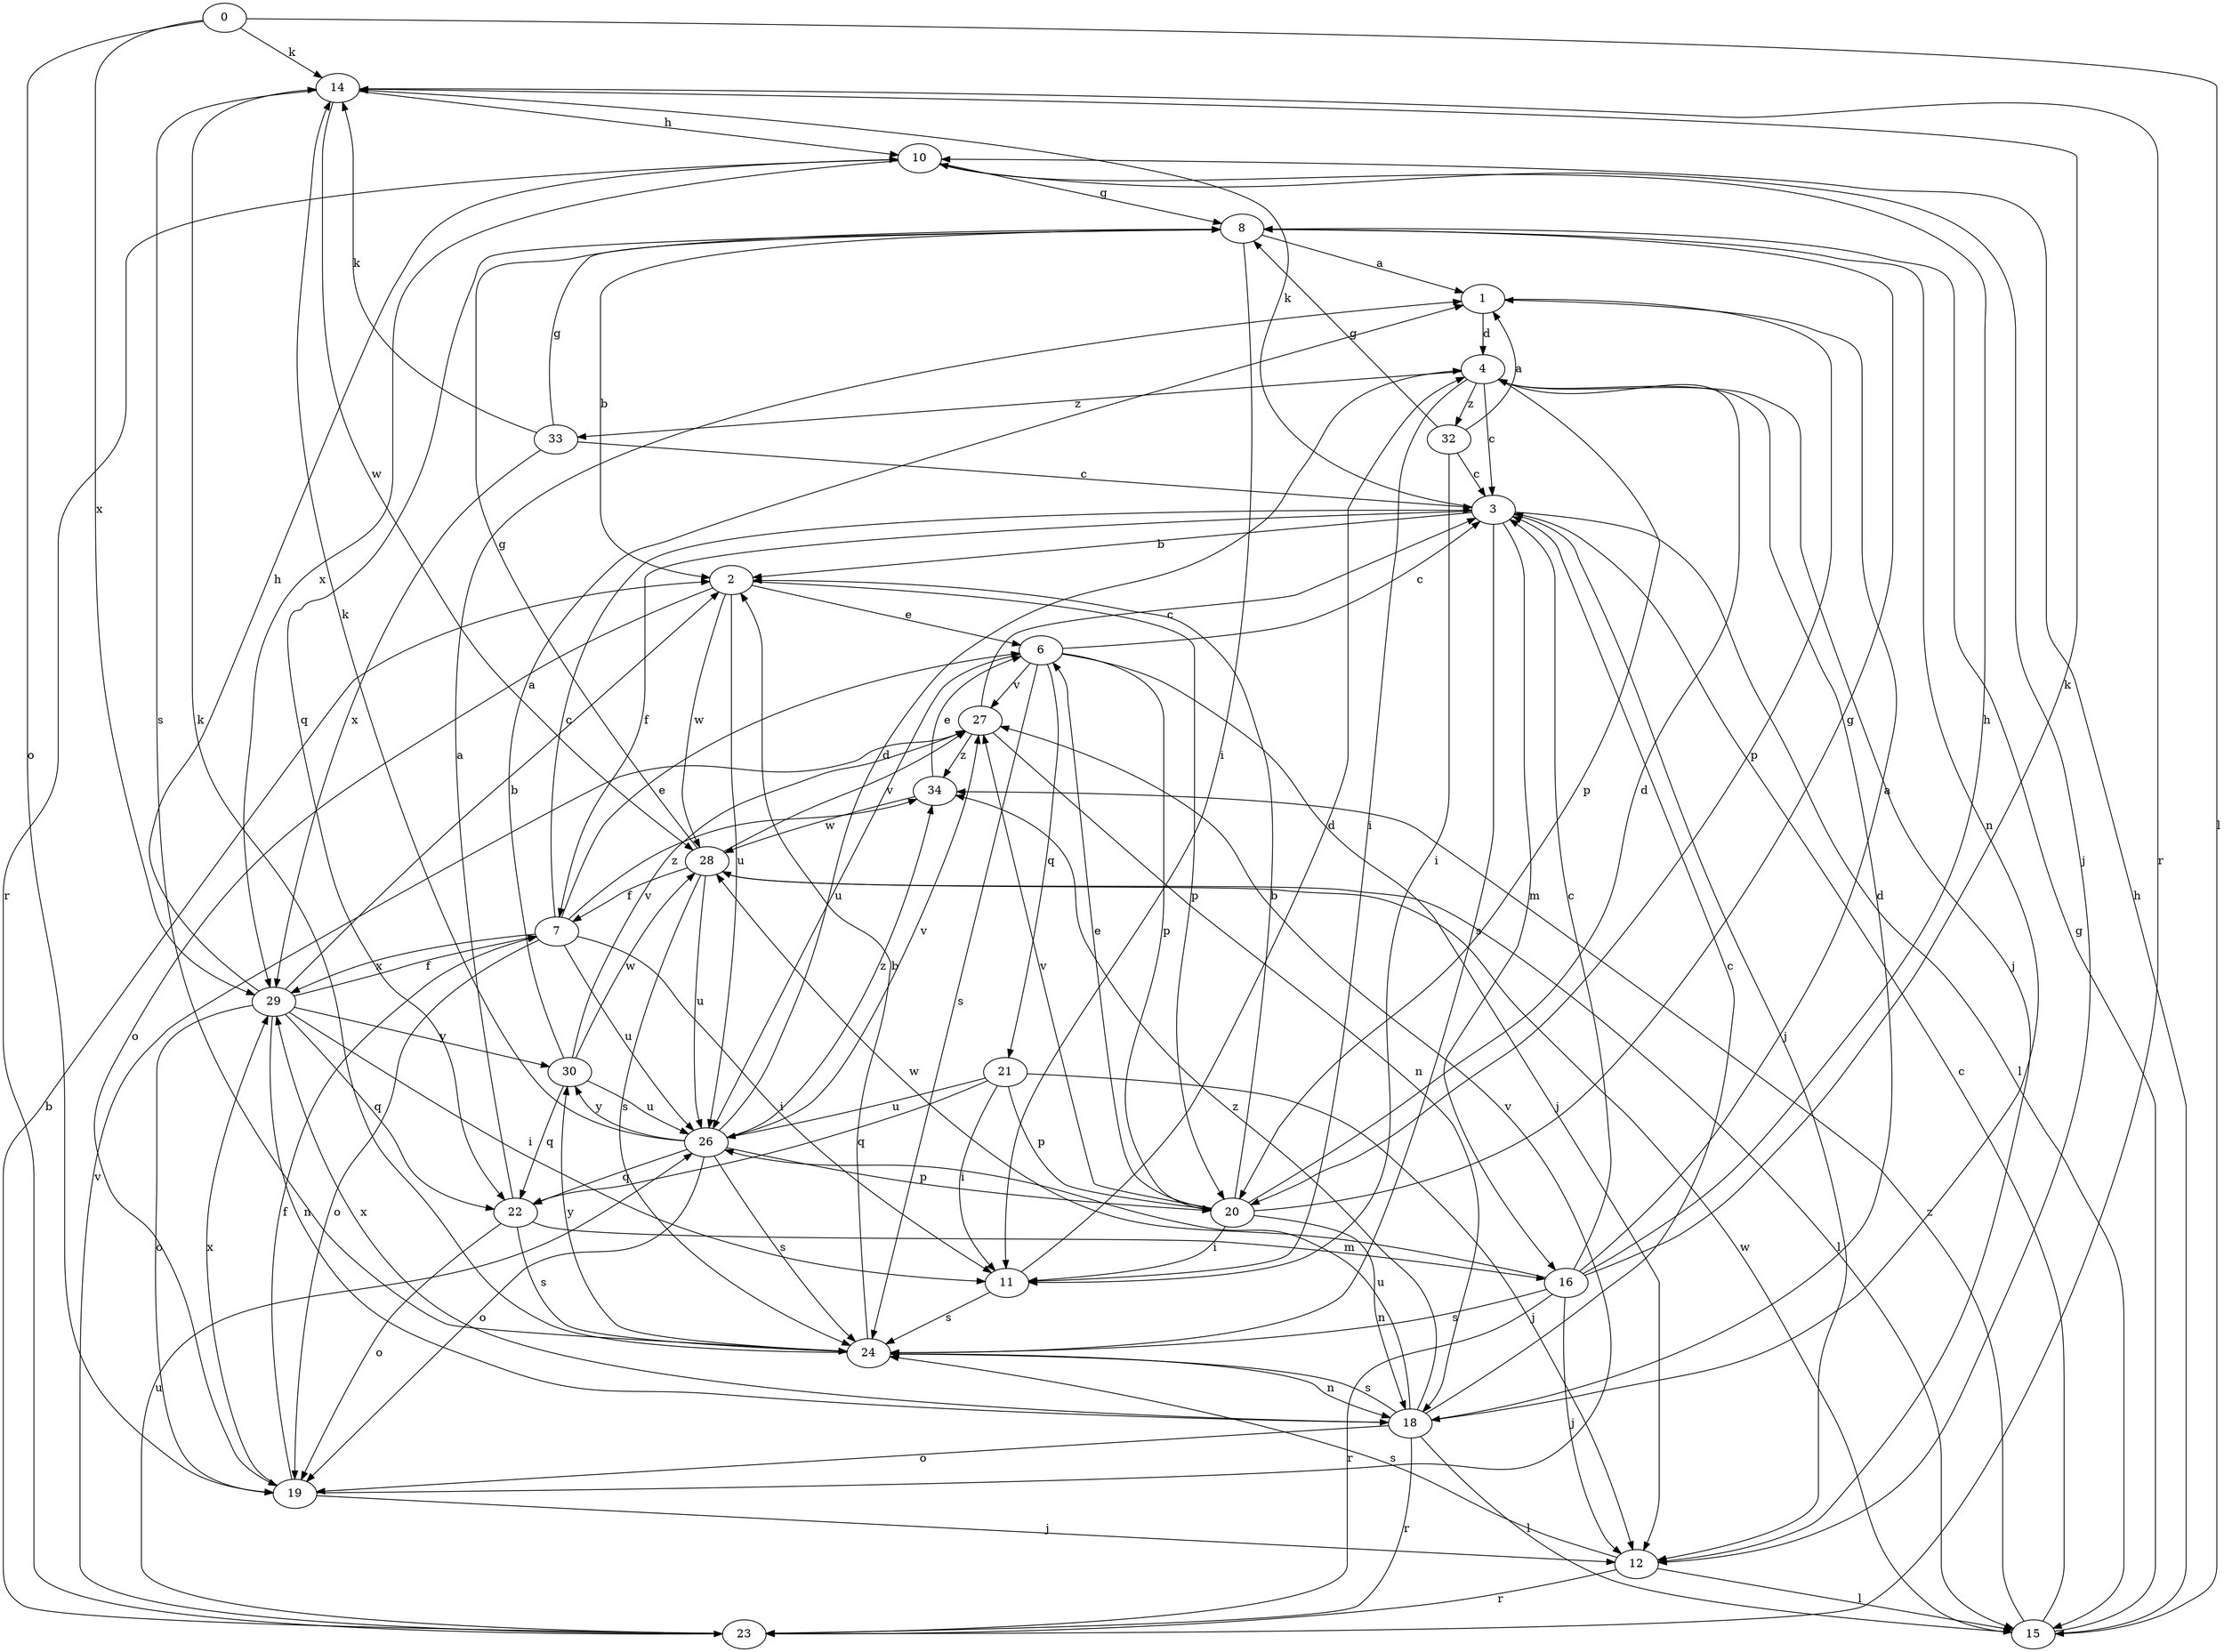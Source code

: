 strict digraph  {
0;
1;
2;
3;
4;
6;
7;
8;
10;
11;
12;
14;
15;
16;
18;
19;
20;
21;
22;
23;
24;
26;
27;
28;
29;
30;
32;
33;
34;
0 -> 14  [label=k];
0 -> 15  [label=l];
0 -> 19  [label=o];
0 -> 29  [label=x];
1 -> 4  [label=d];
1 -> 20  [label=p];
2 -> 6  [label=e];
2 -> 19  [label=o];
2 -> 20  [label=p];
2 -> 26  [label=u];
2 -> 28  [label=w];
3 -> 2  [label=b];
3 -> 7  [label=f];
3 -> 12  [label=j];
3 -> 14  [label=k];
3 -> 15  [label=l];
3 -> 16  [label=m];
3 -> 24  [label=s];
4 -> 3  [label=c];
4 -> 11  [label=i];
4 -> 12  [label=j];
4 -> 20  [label=p];
4 -> 32  [label=z];
4 -> 33  [label=z];
6 -> 3  [label=c];
6 -> 12  [label=j];
6 -> 20  [label=p];
6 -> 21  [label=q];
6 -> 24  [label=s];
6 -> 26  [label=u];
6 -> 27  [label=v];
7 -> 3  [label=c];
7 -> 6  [label=e];
7 -> 11  [label=i];
7 -> 19  [label=o];
7 -> 26  [label=u];
7 -> 29  [label=x];
7 -> 34  [label=z];
8 -> 1  [label=a];
8 -> 2  [label=b];
8 -> 11  [label=i];
8 -> 18  [label=n];
8 -> 22  [label=q];
10 -> 8  [label=g];
10 -> 12  [label=j];
10 -> 23  [label=r];
10 -> 29  [label=x];
11 -> 4  [label=d];
11 -> 24  [label=s];
12 -> 15  [label=l];
12 -> 23  [label=r];
12 -> 24  [label=s];
14 -> 10  [label=h];
14 -> 23  [label=r];
14 -> 24  [label=s];
14 -> 28  [label=w];
15 -> 3  [label=c];
15 -> 8  [label=g];
15 -> 10  [label=h];
15 -> 28  [label=w];
15 -> 34  [label=z];
16 -> 1  [label=a];
16 -> 3  [label=c];
16 -> 10  [label=h];
16 -> 12  [label=j];
16 -> 14  [label=k];
16 -> 23  [label=r];
16 -> 24  [label=s];
16 -> 28  [label=w];
18 -> 3  [label=c];
18 -> 4  [label=d];
18 -> 15  [label=l];
18 -> 19  [label=o];
18 -> 23  [label=r];
18 -> 24  [label=s];
18 -> 26  [label=u];
18 -> 29  [label=x];
18 -> 34  [label=z];
19 -> 7  [label=f];
19 -> 12  [label=j];
19 -> 27  [label=v];
19 -> 29  [label=x];
20 -> 2  [label=b];
20 -> 4  [label=d];
20 -> 6  [label=e];
20 -> 8  [label=g];
20 -> 11  [label=i];
20 -> 18  [label=n];
20 -> 27  [label=v];
21 -> 11  [label=i];
21 -> 12  [label=j];
21 -> 20  [label=p];
21 -> 22  [label=q];
21 -> 26  [label=u];
22 -> 1  [label=a];
22 -> 16  [label=m];
22 -> 19  [label=o];
22 -> 24  [label=s];
23 -> 2  [label=b];
23 -> 26  [label=u];
23 -> 27  [label=v];
24 -> 2  [label=b];
24 -> 14  [label=k];
24 -> 18  [label=n];
24 -> 30  [label=y];
26 -> 4  [label=d];
26 -> 14  [label=k];
26 -> 19  [label=o];
26 -> 20  [label=p];
26 -> 22  [label=q];
26 -> 24  [label=s];
26 -> 27  [label=v];
26 -> 30  [label=y];
26 -> 34  [label=z];
27 -> 3  [label=c];
27 -> 18  [label=n];
27 -> 34  [label=z];
28 -> 7  [label=f];
28 -> 8  [label=g];
28 -> 15  [label=l];
28 -> 24  [label=s];
28 -> 26  [label=u];
28 -> 27  [label=v];
29 -> 2  [label=b];
29 -> 7  [label=f];
29 -> 10  [label=h];
29 -> 11  [label=i];
29 -> 18  [label=n];
29 -> 19  [label=o];
29 -> 22  [label=q];
29 -> 30  [label=y];
30 -> 1  [label=a];
30 -> 22  [label=q];
30 -> 26  [label=u];
30 -> 27  [label=v];
30 -> 28  [label=w];
32 -> 1  [label=a];
32 -> 3  [label=c];
32 -> 8  [label=g];
32 -> 11  [label=i];
33 -> 3  [label=c];
33 -> 8  [label=g];
33 -> 14  [label=k];
33 -> 29  [label=x];
34 -> 6  [label=e];
34 -> 28  [label=w];
}
